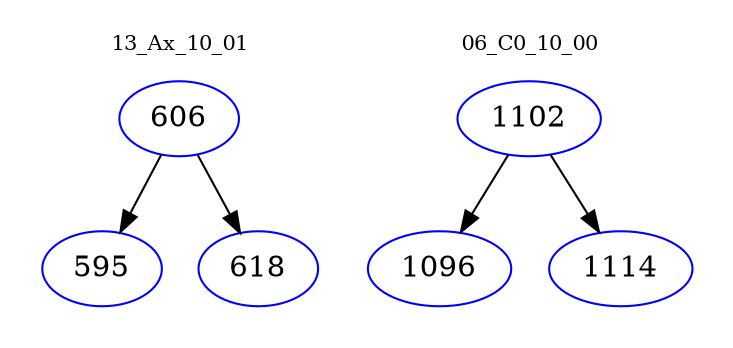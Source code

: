 digraph{
subgraph cluster_0 {
color = white
label = "13_Ax_10_01";
fontsize=10;
T0_606 [label="606", color="blue"]
T0_606 -> T0_595 [color="black"]
T0_595 [label="595", color="blue"]
T0_606 -> T0_618 [color="black"]
T0_618 [label="618", color="blue"]
}
subgraph cluster_1 {
color = white
label = "06_C0_10_00";
fontsize=10;
T1_1102 [label="1102", color="blue"]
T1_1102 -> T1_1096 [color="black"]
T1_1096 [label="1096", color="blue"]
T1_1102 -> T1_1114 [color="black"]
T1_1114 [label="1114", color="blue"]
}
}
